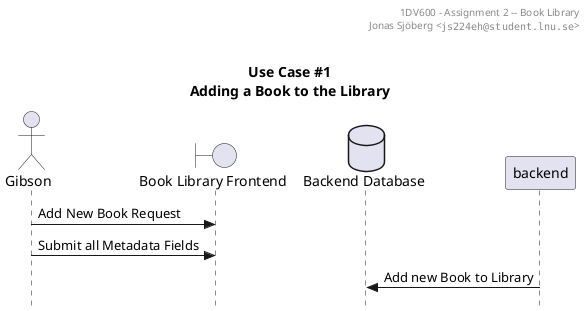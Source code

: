 ' ~~~~~~~~~~~~~~~~~~~~~~~~~~~~~~~~~~~~~~~~~~~~~~~~~
' 1DV600 -- Software Technology
' Assignment 2: Analysis, Design and Implementation
' ~~~~~~~~~~~~~~~~~~~~~~~~~~~~~~~~~~~~~~~~~~~~~~~~~
' Created by Jonas Sjöberg (js224eh) on 2017-02-19.

@startuml
' debug flag creates a 'svek.dot' and 'svek.svg' file in ~/
' !pragma svek_trace on

skinparam {
    'monochrome true
    'backgroundColor transparent
    classBackgroundColor transparent
    style strictuml
}

' TODO: EVERYTHING!!!!1

header
1DV600 - Assignment 2 -- Book Library
Jonas Sjöberg <""js224eh@student.lnu.se"">
end header

title \nUse Case #1\nAdding a Book to the Library


actor Gibson
boundary "Book Library Frontend" as frontend

Gibson->frontend: Add New Book Request
'Gibson -> frontend


Gibson -> frontend: Submit all Metadata Fields
'frontend -> "Backend Server" as backend: Create new Book entry

database "Backend Database" as db
backend -> db: Add new Book to Library

@enduml
